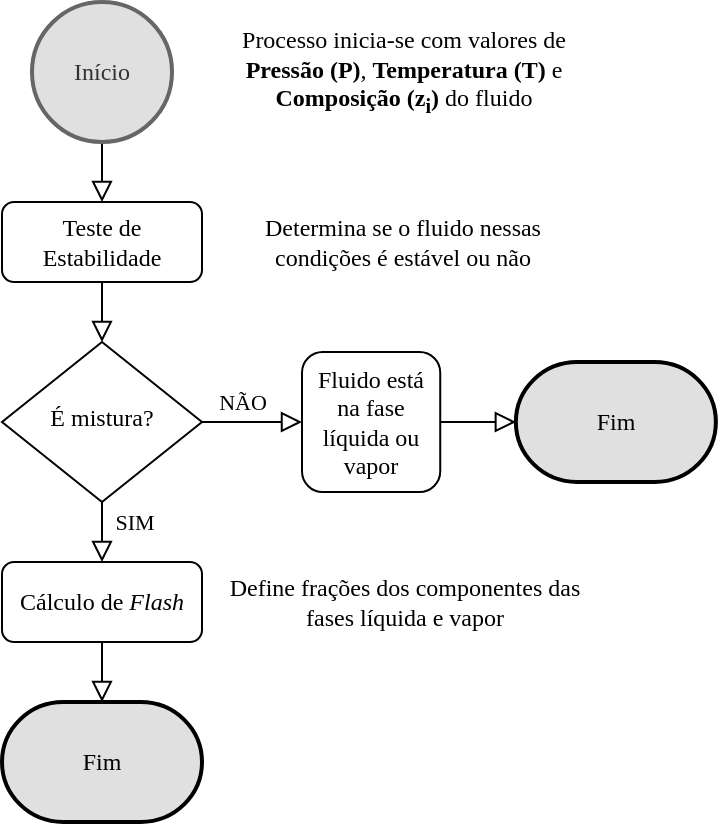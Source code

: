 <mxfile version="24.6.4" type="device">
  <diagram id="C5RBs43oDa-KdzZeNtuy" name="Page-1">
    <mxGraphModel dx="1050" dy="621" grid="1" gridSize="10" guides="1" tooltips="1" connect="1" arrows="1" fold="1" page="1" pageScale="1" pageWidth="827" pageHeight="1169" math="0" shadow="0">
      <root>
        <mxCell id="WIyWlLk6GJQsqaUBKTNV-0" />
        <mxCell id="WIyWlLk6GJQsqaUBKTNV-1" parent="WIyWlLk6GJQsqaUBKTNV-0" />
        <mxCell id="WIyWlLk6GJQsqaUBKTNV-2" value="" style="rounded=0;html=1;jettySize=auto;orthogonalLoop=1;fontSize=11;endArrow=block;endFill=0;endSize=8;strokeWidth=1;shadow=0;labelBackgroundColor=none;edgeStyle=orthogonalEdgeStyle;fontFamily=Trebuchet MS;" parent="WIyWlLk6GJQsqaUBKTNV-1" source="WIyWlLk6GJQsqaUBKTNV-3" target="WIyWlLk6GJQsqaUBKTNV-6" edge="1">
          <mxGeometry relative="1" as="geometry" />
        </mxCell>
        <mxCell id="WIyWlLk6GJQsqaUBKTNV-3" value="Teste de Estabilidade" style="rounded=1;whiteSpace=wrap;html=1;fontSize=12;glass=0;strokeWidth=1;shadow=0;fontFamily=Trebuchet MS;" parent="WIyWlLk6GJQsqaUBKTNV-1" vertex="1">
          <mxGeometry x="250" y="180" width="100" height="40" as="geometry" />
        </mxCell>
        <mxCell id="WIyWlLk6GJQsqaUBKTNV-5" value="NÃO" style="edgeStyle=orthogonalEdgeStyle;rounded=0;html=1;jettySize=auto;orthogonalLoop=1;fontSize=11;endArrow=block;endFill=0;endSize=8;strokeWidth=1;shadow=0;labelBackgroundColor=none;fontFamily=Trebuchet MS;" parent="WIyWlLk6GJQsqaUBKTNV-1" source="WIyWlLk6GJQsqaUBKTNV-6" target="WIyWlLk6GJQsqaUBKTNV-7" edge="1">
          <mxGeometry x="-0.2" y="10" relative="1" as="geometry">
            <mxPoint as="offset" />
          </mxGeometry>
        </mxCell>
        <mxCell id="X03DwOi2yjzAOW-Rf4GD-6" value="" style="edgeStyle=orthogonalEdgeStyle;rounded=0;orthogonalLoop=1;jettySize=auto;html=1;endArrow=block;endFill=0;endSize=8;fontFamily=Trebuchet MS;" parent="WIyWlLk6GJQsqaUBKTNV-1" source="WIyWlLk6GJQsqaUBKTNV-6" target="X03DwOi2yjzAOW-Rf4GD-4" edge="1">
          <mxGeometry relative="1" as="geometry" />
        </mxCell>
        <mxCell id="X03DwOi2yjzAOW-Rf4GD-7" value="SIM" style="edgeLabel;html=1;align=center;verticalAlign=middle;resizable=0;points=[];fontFamily=Trebuchet MS;" parent="X03DwOi2yjzAOW-Rf4GD-6" vertex="1" connectable="0">
          <mxGeometry x="-0.56" y="-1" relative="1" as="geometry">
            <mxPoint x="17" y="-1" as="offset" />
          </mxGeometry>
        </mxCell>
        <mxCell id="WIyWlLk6GJQsqaUBKTNV-6" value="É mistura?" style="rhombus;whiteSpace=wrap;html=1;shadow=0;fontFamily=Trebuchet MS;fontSize=12;align=center;strokeWidth=1;spacing=6;spacingTop=-4;" parent="WIyWlLk6GJQsqaUBKTNV-1" vertex="1">
          <mxGeometry x="250" y="250" width="100" height="80" as="geometry" />
        </mxCell>
        <mxCell id="X03DwOi2yjzAOW-Rf4GD-3" value="" style="edgeStyle=orthogonalEdgeStyle;rounded=0;orthogonalLoop=1;jettySize=auto;html=1;endSize=8;endArrow=block;endFill=0;fontFamily=Trebuchet MS;" parent="WIyWlLk6GJQsqaUBKTNV-1" source="WIyWlLk6GJQsqaUBKTNV-7" target="X03DwOi2yjzAOW-Rf4GD-2" edge="1">
          <mxGeometry relative="1" as="geometry" />
        </mxCell>
        <mxCell id="WIyWlLk6GJQsqaUBKTNV-7" value="Fluido está na fase líquida ou vapor" style="rounded=1;whiteSpace=wrap;html=1;fontSize=12;glass=0;strokeWidth=1;shadow=0;fontFamily=Trebuchet MS;" parent="WIyWlLk6GJQsqaUBKTNV-1" vertex="1">
          <mxGeometry x="400" y="255" width="69.12" height="70" as="geometry" />
        </mxCell>
        <mxCell id="X03DwOi2yjzAOW-Rf4GD-1" value="" style="edgeStyle=orthogonalEdgeStyle;rounded=0;orthogonalLoop=1;jettySize=auto;html=1;endArrow=block;endFill=0;endSize=8;fontFamily=Trebuchet MS;" parent="WIyWlLk6GJQsqaUBKTNV-1" source="X03DwOi2yjzAOW-Rf4GD-0" target="WIyWlLk6GJQsqaUBKTNV-3" edge="1">
          <mxGeometry relative="1" as="geometry" />
        </mxCell>
        <mxCell id="X03DwOi2yjzAOW-Rf4GD-0" value="Início" style="strokeWidth=2;html=1;shape=mxgraph.flowchart.start_2;whiteSpace=wrap;fontFamily=Trebuchet MS;fillColor=#E0E0E0;fontColor=#333333;strokeColor=#666666;fillStyle=solid;gradientColor=none;" parent="WIyWlLk6GJQsqaUBKTNV-1" vertex="1">
          <mxGeometry x="265" y="80" width="70" height="70" as="geometry" />
        </mxCell>
        <mxCell id="X03DwOi2yjzAOW-Rf4GD-2" value="Fim" style="strokeWidth=2;html=1;shape=mxgraph.flowchart.terminator;whiteSpace=wrap;fontFamily=Trebuchet MS;fillColor=#E0E0E0;fillStyle=solid;" parent="WIyWlLk6GJQsqaUBKTNV-1" vertex="1">
          <mxGeometry x="506.94" y="260" width="100" height="60" as="geometry" />
        </mxCell>
        <mxCell id="X03DwOi2yjzAOW-Rf4GD-11" value="" style="edgeStyle=orthogonalEdgeStyle;rounded=0;orthogonalLoop=1;jettySize=auto;html=1;endSize=8;endArrow=block;endFill=0;fontFamily=Trebuchet MS;" parent="WIyWlLk6GJQsqaUBKTNV-1" source="X03DwOi2yjzAOW-Rf4GD-4" target="X03DwOi2yjzAOW-Rf4GD-10" edge="1">
          <mxGeometry relative="1" as="geometry" />
        </mxCell>
        <mxCell id="X03DwOi2yjzAOW-Rf4GD-4" value="Cálculo de &lt;i&gt;Flash&lt;/i&gt;" style="rounded=1;whiteSpace=wrap;html=1;fontSize=12;glass=0;strokeWidth=1;shadow=0;fontFamily=Trebuchet MS;" parent="WIyWlLk6GJQsqaUBKTNV-1" vertex="1">
          <mxGeometry x="250" y="360" width="100" height="40" as="geometry" />
        </mxCell>
        <mxCell id="X03DwOi2yjzAOW-Rf4GD-8" value="Determina se o fluido nessas condições é estável ou não" style="text;html=1;align=center;verticalAlign=middle;whiteSpace=wrap;rounded=0;fontFamily=Trebuchet MS;" parent="WIyWlLk6GJQsqaUBKTNV-1" vertex="1">
          <mxGeometry x="360.88" y="177.5" width="179.12" height="45" as="geometry" />
        </mxCell>
        <mxCell id="X03DwOi2yjzAOW-Rf4GD-9" value="Define frações dos componentes das fases líquida e vapor" style="text;html=1;align=center;verticalAlign=middle;whiteSpace=wrap;rounded=0;fontFamily=Trebuchet MS;" parent="WIyWlLk6GJQsqaUBKTNV-1" vertex="1">
          <mxGeometry x="361.77" y="357.5" width="179.12" height="45" as="geometry" />
        </mxCell>
        <mxCell id="X03DwOi2yjzAOW-Rf4GD-10" value="Fim" style="strokeWidth=2;html=1;shape=mxgraph.flowchart.terminator;whiteSpace=wrap;fontFamily=Trebuchet MS;fillColor=#E0E0E0;fillStyle=solid;" parent="WIyWlLk6GJQsqaUBKTNV-1" vertex="1">
          <mxGeometry x="250" y="430" width="100" height="60" as="geometry" />
        </mxCell>
        <mxCell id="X03DwOi2yjzAOW-Rf4GD-12" value="Processo inicia-se com valores de &lt;b&gt;Pressão (P)&lt;/b&gt;, &lt;b&gt;Temperatura (T)&amp;nbsp;&lt;/b&gt;e &lt;b&gt;Composição (z&lt;sub&gt;i&lt;/sub&gt;)&amp;nbsp;&lt;/b&gt;do fluido" style="text;html=1;align=center;verticalAlign=middle;whiteSpace=wrap;rounded=0;fontFamily=Trebuchet MS;" parent="WIyWlLk6GJQsqaUBKTNV-1" vertex="1">
          <mxGeometry x="360.88" y="80" width="180.01" height="70" as="geometry" />
        </mxCell>
      </root>
    </mxGraphModel>
  </diagram>
</mxfile>
